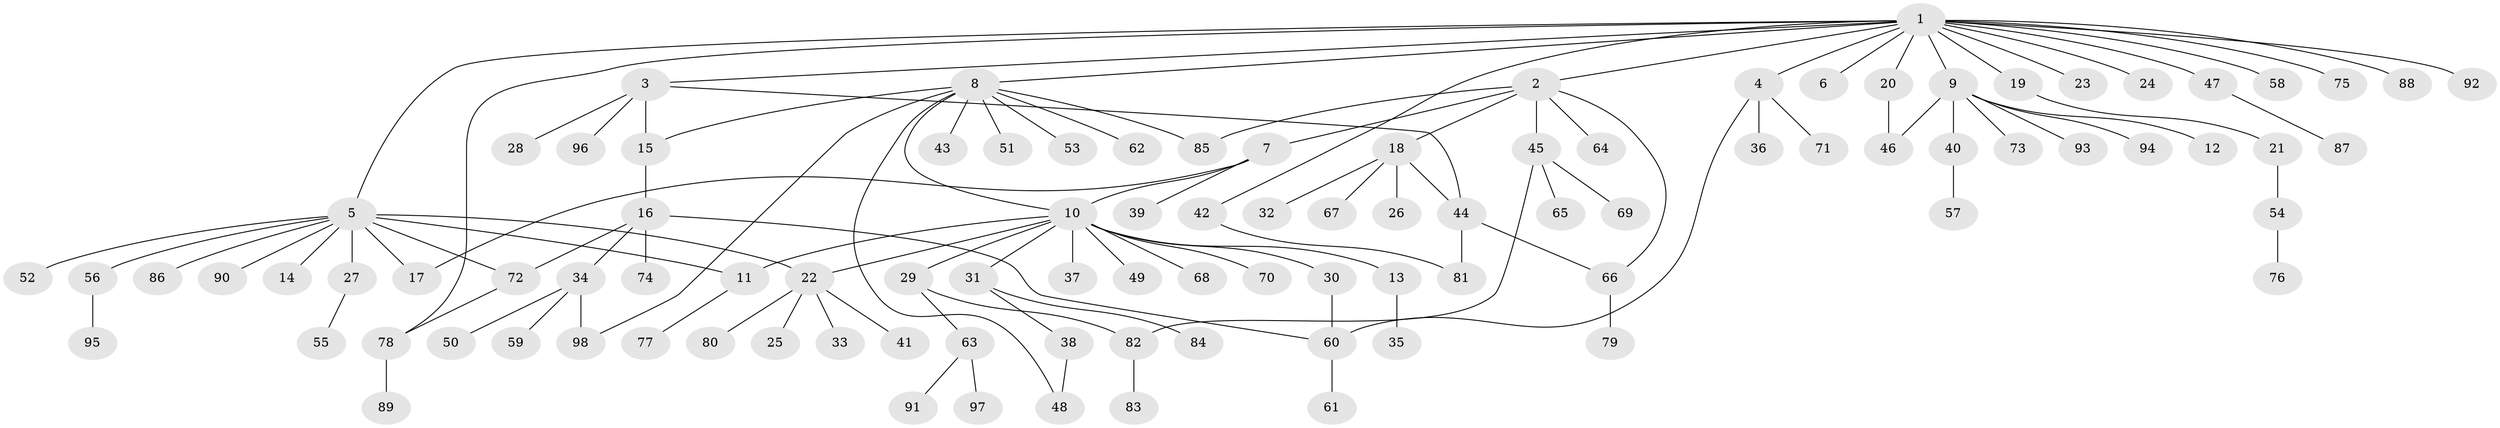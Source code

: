 // coarse degree distribution, {17: 0.014084507042253521, 6: 0.04225352112676056, 4: 0.08450704225352113, 3: 0.056338028169014086, 14: 0.014084507042253521, 1: 0.5915492957746479, 9: 0.014084507042253521, 12: 0.014084507042253521, 2: 0.16901408450704225}
// Generated by graph-tools (version 1.1) at 2025/51/02/27/25 19:51:54]
// undirected, 98 vertices, 114 edges
graph export_dot {
graph [start="1"]
  node [color=gray90,style=filled];
  1;
  2;
  3;
  4;
  5;
  6;
  7;
  8;
  9;
  10;
  11;
  12;
  13;
  14;
  15;
  16;
  17;
  18;
  19;
  20;
  21;
  22;
  23;
  24;
  25;
  26;
  27;
  28;
  29;
  30;
  31;
  32;
  33;
  34;
  35;
  36;
  37;
  38;
  39;
  40;
  41;
  42;
  43;
  44;
  45;
  46;
  47;
  48;
  49;
  50;
  51;
  52;
  53;
  54;
  55;
  56;
  57;
  58;
  59;
  60;
  61;
  62;
  63;
  64;
  65;
  66;
  67;
  68;
  69;
  70;
  71;
  72;
  73;
  74;
  75;
  76;
  77;
  78;
  79;
  80;
  81;
  82;
  83;
  84;
  85;
  86;
  87;
  88;
  89;
  90;
  91;
  92;
  93;
  94;
  95;
  96;
  97;
  98;
  1 -- 2;
  1 -- 3;
  1 -- 4;
  1 -- 5;
  1 -- 6;
  1 -- 8;
  1 -- 9;
  1 -- 19;
  1 -- 20;
  1 -- 23;
  1 -- 24;
  1 -- 42;
  1 -- 47;
  1 -- 58;
  1 -- 75;
  1 -- 78;
  1 -- 88;
  1 -- 92;
  2 -- 7;
  2 -- 18;
  2 -- 45;
  2 -- 64;
  2 -- 66;
  2 -- 85;
  3 -- 15;
  3 -- 28;
  3 -- 44;
  3 -- 96;
  4 -- 36;
  4 -- 60;
  4 -- 71;
  5 -- 11;
  5 -- 14;
  5 -- 17;
  5 -- 22;
  5 -- 27;
  5 -- 52;
  5 -- 56;
  5 -- 72;
  5 -- 86;
  5 -- 90;
  7 -- 10;
  7 -- 17;
  7 -- 39;
  8 -- 10;
  8 -- 15;
  8 -- 43;
  8 -- 48;
  8 -- 51;
  8 -- 53;
  8 -- 62;
  8 -- 85;
  8 -- 98;
  9 -- 12;
  9 -- 40;
  9 -- 46;
  9 -- 73;
  9 -- 93;
  9 -- 94;
  10 -- 11;
  10 -- 13;
  10 -- 22;
  10 -- 29;
  10 -- 30;
  10 -- 31;
  10 -- 37;
  10 -- 49;
  10 -- 68;
  10 -- 70;
  11 -- 77;
  13 -- 35;
  15 -- 16;
  16 -- 34;
  16 -- 60;
  16 -- 72;
  16 -- 74;
  18 -- 26;
  18 -- 32;
  18 -- 44;
  18 -- 67;
  19 -- 21;
  20 -- 46;
  21 -- 54;
  22 -- 25;
  22 -- 33;
  22 -- 41;
  22 -- 80;
  27 -- 55;
  29 -- 63;
  29 -- 82;
  30 -- 60;
  31 -- 38;
  31 -- 84;
  34 -- 50;
  34 -- 59;
  34 -- 98;
  38 -- 48;
  40 -- 57;
  42 -- 81;
  44 -- 66;
  44 -- 81;
  45 -- 65;
  45 -- 69;
  45 -- 82;
  47 -- 87;
  54 -- 76;
  56 -- 95;
  60 -- 61;
  63 -- 91;
  63 -- 97;
  66 -- 79;
  72 -- 78;
  78 -- 89;
  82 -- 83;
}
